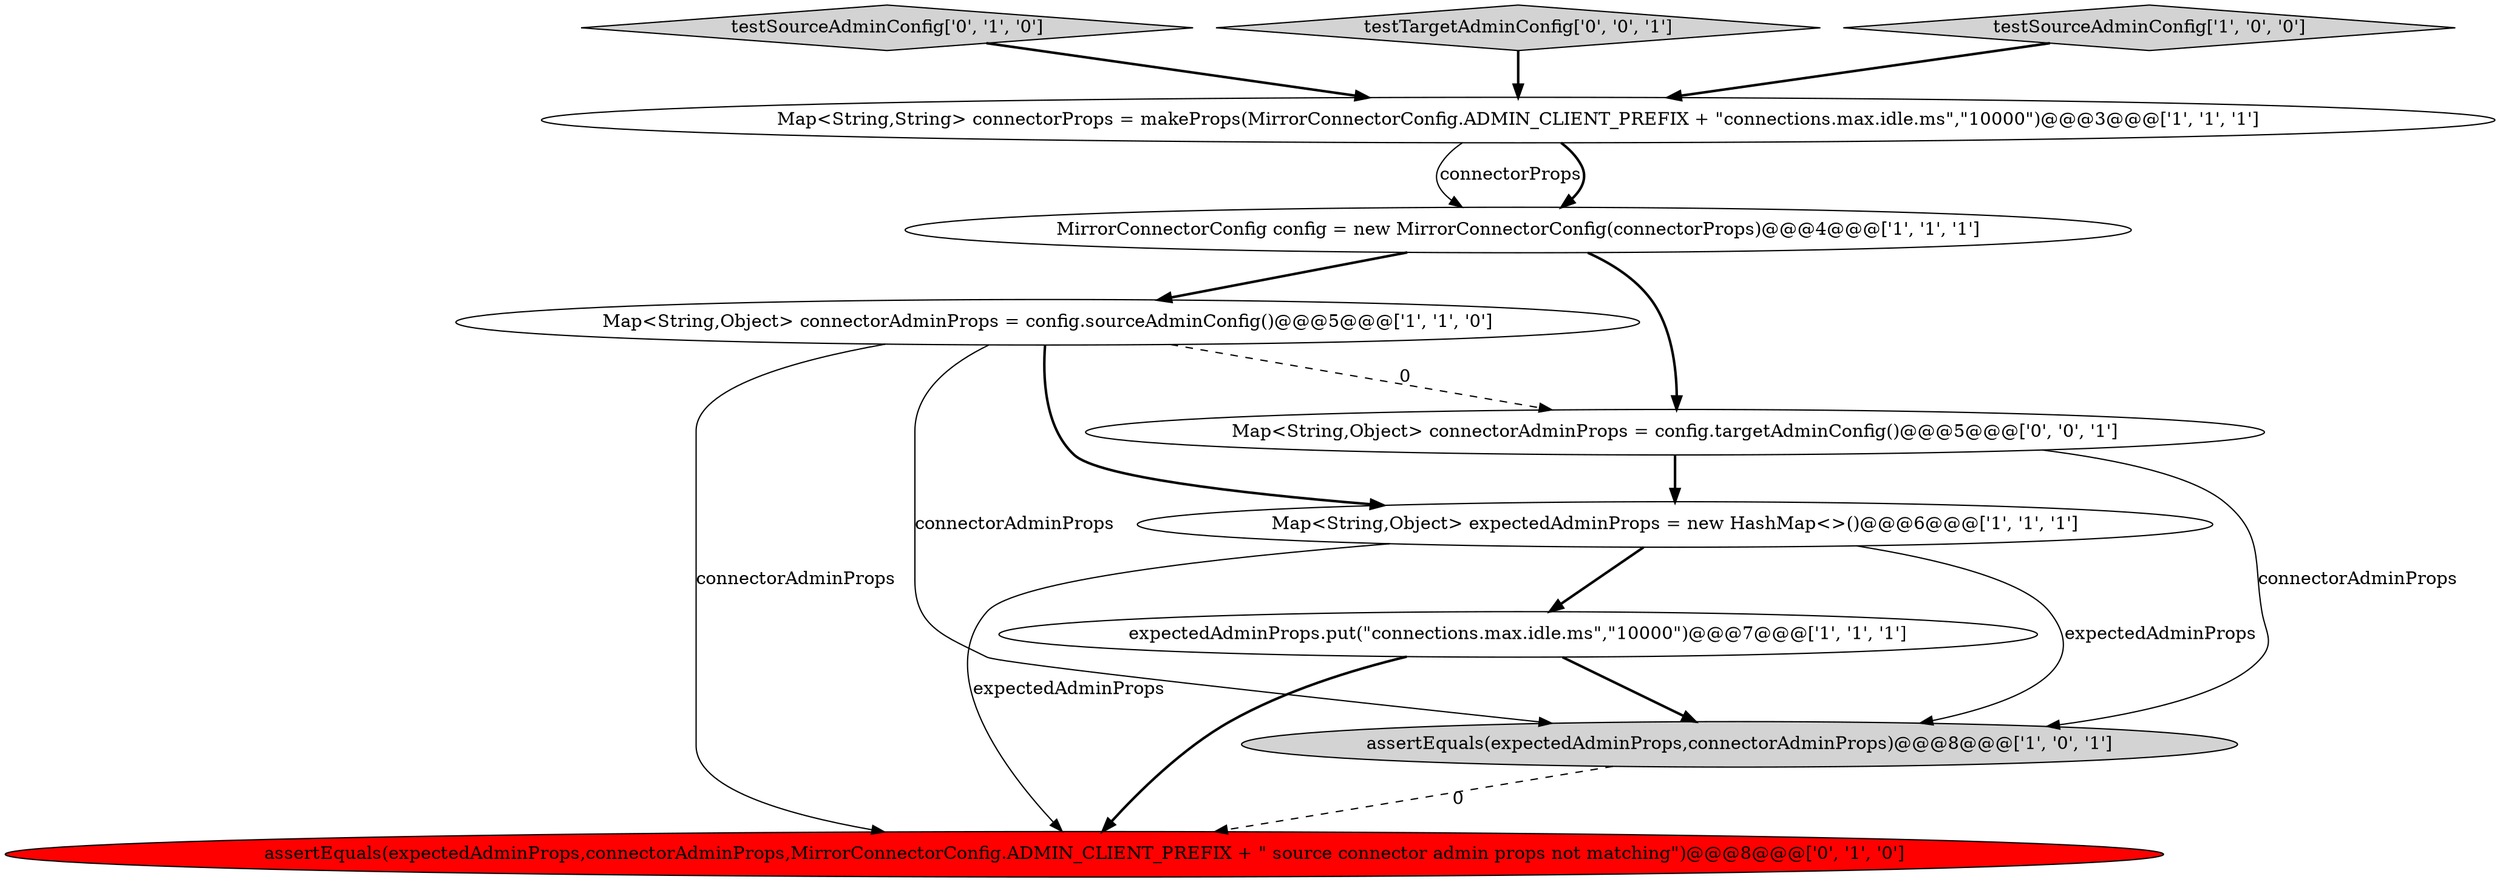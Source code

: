 digraph {
1 [style = filled, label = "expectedAdminProps.put(\"connections.max.idle.ms\",\"10000\")@@@7@@@['1', '1', '1']", fillcolor = white, shape = ellipse image = "AAA0AAABBB1BBB"];
0 [style = filled, label = "assertEquals(expectedAdminProps,connectorAdminProps)@@@8@@@['1', '0', '1']", fillcolor = lightgray, shape = ellipse image = "AAA0AAABBB1BBB"];
5 [style = filled, label = "Map<String,Object> connectorAdminProps = config.sourceAdminConfig()@@@5@@@['1', '1', '0']", fillcolor = white, shape = ellipse image = "AAA0AAABBB1BBB"];
7 [style = filled, label = "testSourceAdminConfig['0', '1', '0']", fillcolor = lightgray, shape = diamond image = "AAA0AAABBB2BBB"];
9 [style = filled, label = "testTargetAdminConfig['0', '0', '1']", fillcolor = lightgray, shape = diamond image = "AAA0AAABBB3BBB"];
8 [style = filled, label = "assertEquals(expectedAdminProps,connectorAdminProps,MirrorConnectorConfig.ADMIN_CLIENT_PREFIX + \" source connector admin props not matching\")@@@8@@@['0', '1', '0']", fillcolor = red, shape = ellipse image = "AAA1AAABBB2BBB"];
10 [style = filled, label = "Map<String,Object> connectorAdminProps = config.targetAdminConfig()@@@5@@@['0', '0', '1']", fillcolor = white, shape = ellipse image = "AAA0AAABBB3BBB"];
2 [style = filled, label = "Map<String,String> connectorProps = makeProps(MirrorConnectorConfig.ADMIN_CLIENT_PREFIX + \"connections.max.idle.ms\",\"10000\")@@@3@@@['1', '1', '1']", fillcolor = white, shape = ellipse image = "AAA0AAABBB1BBB"];
3 [style = filled, label = "testSourceAdminConfig['1', '0', '0']", fillcolor = lightgray, shape = diamond image = "AAA0AAABBB1BBB"];
4 [style = filled, label = "MirrorConnectorConfig config = new MirrorConnectorConfig(connectorProps)@@@4@@@['1', '1', '1']", fillcolor = white, shape = ellipse image = "AAA0AAABBB1BBB"];
6 [style = filled, label = "Map<String,Object> expectedAdminProps = new HashMap<>()@@@6@@@['1', '1', '1']", fillcolor = white, shape = ellipse image = "AAA0AAABBB1BBB"];
6->0 [style = solid, label="expectedAdminProps"];
6->1 [style = bold, label=""];
5->0 [style = solid, label="connectorAdminProps"];
4->10 [style = bold, label=""];
0->8 [style = dashed, label="0"];
6->8 [style = solid, label="expectedAdminProps"];
2->4 [style = solid, label="connectorProps"];
5->6 [style = bold, label=""];
1->0 [style = bold, label=""];
3->2 [style = bold, label=""];
1->8 [style = bold, label=""];
5->10 [style = dashed, label="0"];
10->0 [style = solid, label="connectorAdminProps"];
2->4 [style = bold, label=""];
4->5 [style = bold, label=""];
7->2 [style = bold, label=""];
10->6 [style = bold, label=""];
9->2 [style = bold, label=""];
5->8 [style = solid, label="connectorAdminProps"];
}

